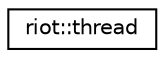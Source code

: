 digraph "Graphical Class Hierarchy"
{
 // LATEX_PDF_SIZE
  edge [fontname="Helvetica",fontsize="10",labelfontname="Helvetica",labelfontsize="10"];
  node [fontname="Helvetica",fontsize="10",shape=record];
  rankdir="LR";
  Node0 [label="riot::thread",height=0.2,width=0.4,color="black", fillcolor="white", style="filled",URL="$classriot_1_1thread.html",tooltip="C++11 compliant implementation of thread, however uses the time point from out chrono header instead ..."];
}
